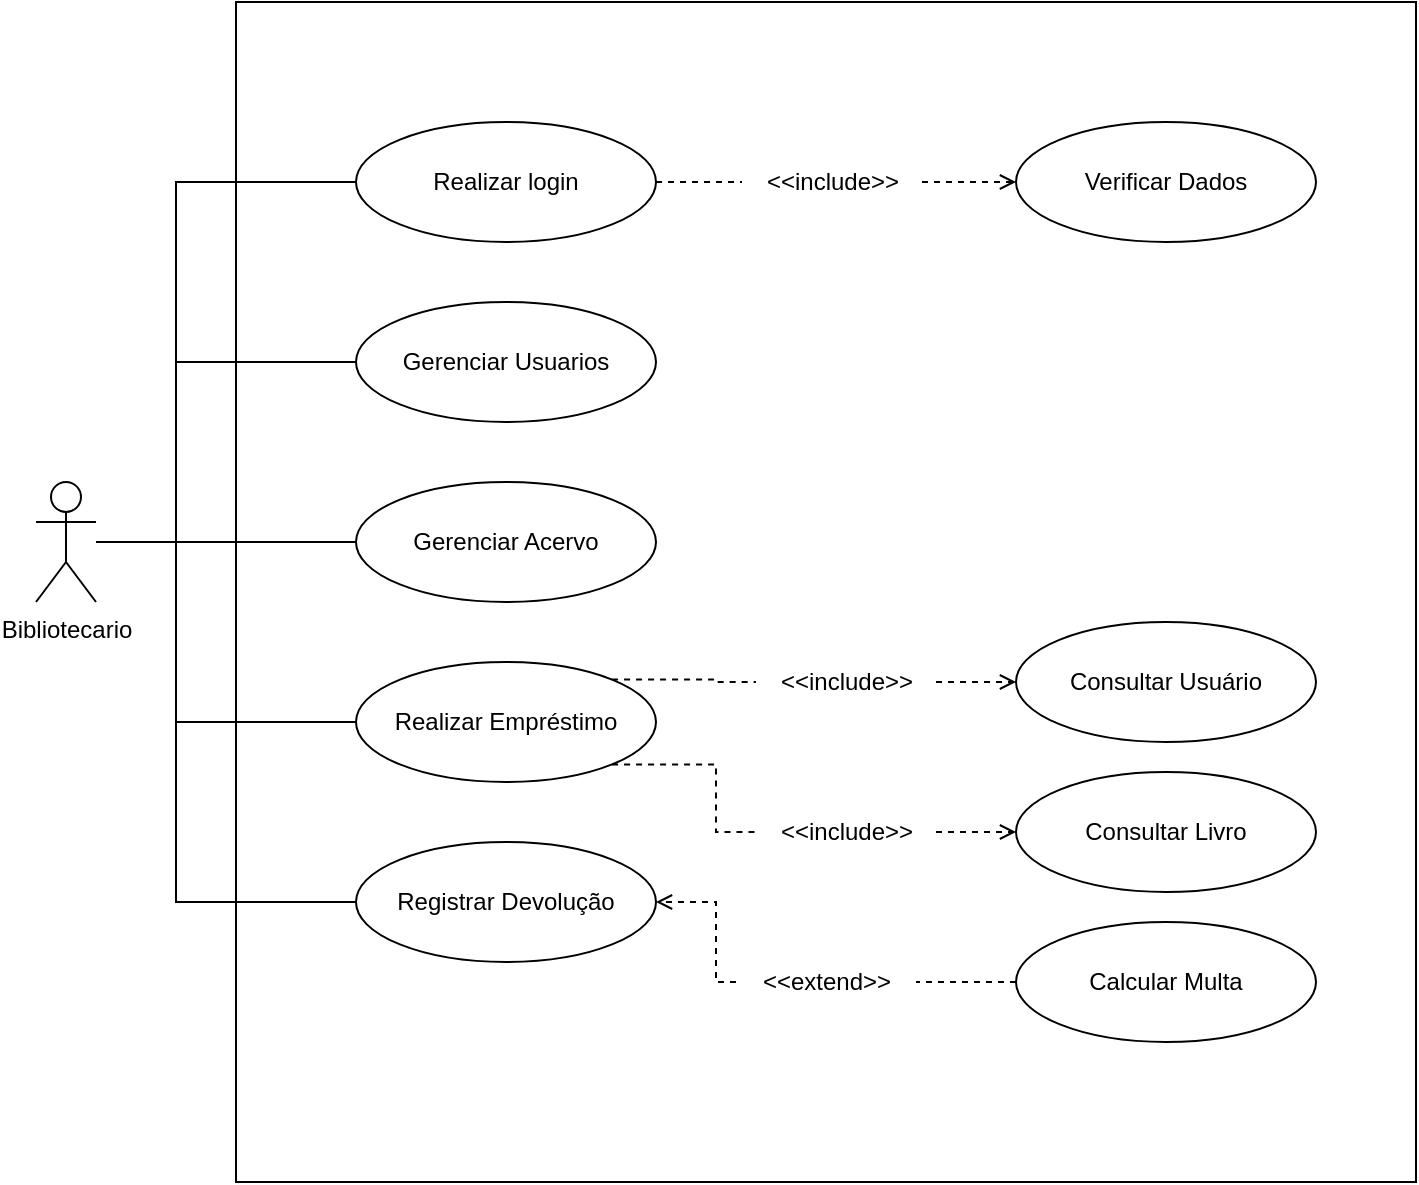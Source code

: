 <mxfile version="27.1.4">
  <diagram name="Página-1" id="U5hjou3MkpT9Q9qerlv7">
    <mxGraphModel dx="1382" dy="2730" grid="1" gridSize="10" guides="1" tooltips="1" connect="1" arrows="1" fold="1" page="1" pageScale="1" pageWidth="1200" pageHeight="1920" math="0" shadow="0">
      <root>
        <mxCell id="0" />
        <mxCell id="1" parent="0" />
        <mxCell id="r7UFBlB5QKCnq7cRaKZQ-20" value="" style="whiteSpace=wrap;html=1;aspect=fixed;" vertex="1" parent="1">
          <mxGeometry x="250" y="-20" width="590" height="590" as="geometry" />
        </mxCell>
        <mxCell id="r7UFBlB5QKCnq7cRaKZQ-21" style="edgeStyle=orthogonalEdgeStyle;rounded=0;orthogonalLoop=1;jettySize=auto;html=1;entryX=0;entryY=0.5;entryDx=0;entryDy=0;endArrow=none;startFill=0;" edge="1" parent="1" source="r7UFBlB5QKCnq7cRaKZQ-1" target="r7UFBlB5QKCnq7cRaKZQ-6">
          <mxGeometry relative="1" as="geometry">
            <Array as="points">
              <mxPoint x="220" y="250" />
              <mxPoint x="220" y="70" />
            </Array>
          </mxGeometry>
        </mxCell>
        <mxCell id="r7UFBlB5QKCnq7cRaKZQ-22" style="edgeStyle=orthogonalEdgeStyle;rounded=0;orthogonalLoop=1;jettySize=auto;html=1;entryX=0;entryY=0.5;entryDx=0;entryDy=0;endArrow=none;startFill=0;" edge="1" parent="1" source="r7UFBlB5QKCnq7cRaKZQ-1" target="r7UFBlB5QKCnq7cRaKZQ-2">
          <mxGeometry relative="1" as="geometry">
            <Array as="points">
              <mxPoint x="220" y="250" />
              <mxPoint x="220" y="160" />
            </Array>
          </mxGeometry>
        </mxCell>
        <mxCell id="r7UFBlB5QKCnq7cRaKZQ-23" style="edgeStyle=orthogonalEdgeStyle;rounded=0;orthogonalLoop=1;jettySize=auto;html=1;entryX=0;entryY=0.5;entryDx=0;entryDy=0;endArrow=none;startFill=0;" edge="1" parent="1" source="r7UFBlB5QKCnq7cRaKZQ-1" target="r7UFBlB5QKCnq7cRaKZQ-3">
          <mxGeometry relative="1" as="geometry" />
        </mxCell>
        <mxCell id="r7UFBlB5QKCnq7cRaKZQ-24" style="edgeStyle=orthogonalEdgeStyle;rounded=0;orthogonalLoop=1;jettySize=auto;html=1;endArrow=none;startFill=0;" edge="1" parent="1" source="r7UFBlB5QKCnq7cRaKZQ-1" target="r7UFBlB5QKCnq7cRaKZQ-4">
          <mxGeometry relative="1" as="geometry">
            <Array as="points">
              <mxPoint x="220" y="250" />
              <mxPoint x="220" y="340" />
            </Array>
          </mxGeometry>
        </mxCell>
        <mxCell id="r7UFBlB5QKCnq7cRaKZQ-25" style="edgeStyle=orthogonalEdgeStyle;rounded=0;orthogonalLoop=1;jettySize=auto;html=1;endArrow=none;startFill=0;" edge="1" parent="1" source="r7UFBlB5QKCnq7cRaKZQ-1" target="r7UFBlB5QKCnq7cRaKZQ-5">
          <mxGeometry relative="1" as="geometry">
            <Array as="points">
              <mxPoint x="220" y="250" />
              <mxPoint x="220" y="430" />
            </Array>
          </mxGeometry>
        </mxCell>
        <mxCell id="r7UFBlB5QKCnq7cRaKZQ-1" value="Bibliotecario" style="shape=umlActor;verticalLabelPosition=bottom;verticalAlign=top;html=1;outlineConnect=0;" vertex="1" parent="1">
          <mxGeometry x="150" y="220" width="30" height="60" as="geometry" />
        </mxCell>
        <mxCell id="r7UFBlB5QKCnq7cRaKZQ-2" value="Gerenciar Usuarios" style="ellipse;whiteSpace=wrap;html=1;" vertex="1" parent="1">
          <mxGeometry x="310" y="130" width="150" height="60" as="geometry" />
        </mxCell>
        <mxCell id="r7UFBlB5QKCnq7cRaKZQ-3" value="Gerenciar Acervo" style="ellipse;whiteSpace=wrap;html=1;" vertex="1" parent="1">
          <mxGeometry x="310" y="220" width="150" height="60" as="geometry" />
        </mxCell>
        <mxCell id="r7UFBlB5QKCnq7cRaKZQ-9" style="edgeStyle=orthogonalEdgeStyle;rounded=0;orthogonalLoop=1;jettySize=auto;html=1;exitX=1;exitY=0.5;exitDx=0;exitDy=0;entryX=0;entryY=0.5;entryDx=0;entryDy=0;dashed=1;endArrow=open;endFill=0;" edge="1" parent="1" source="r7UFBlB5QKCnq7cRaKZQ-12" target="r7UFBlB5QKCnq7cRaKZQ-8">
          <mxGeometry relative="1" as="geometry" />
        </mxCell>
        <mxCell id="r7UFBlB5QKCnq7cRaKZQ-10" style="edgeStyle=orthogonalEdgeStyle;rounded=0;orthogonalLoop=1;jettySize=auto;html=1;entryX=0;entryY=0.5;entryDx=0;entryDy=0;dashed=1;endArrow=open;endFill=0;" edge="1" parent="1" source="r7UFBlB5QKCnq7cRaKZQ-11" target="r7UFBlB5QKCnq7cRaKZQ-7">
          <mxGeometry relative="1" as="geometry">
            <Array as="points" />
          </mxGeometry>
        </mxCell>
        <mxCell id="r7UFBlB5QKCnq7cRaKZQ-4" value="Realizar Empréstimo" style="ellipse;whiteSpace=wrap;html=1;" vertex="1" parent="1">
          <mxGeometry x="310" y="310" width="150" height="60" as="geometry" />
        </mxCell>
        <mxCell id="r7UFBlB5QKCnq7cRaKZQ-5" value="Registrar Devolução" style="ellipse;whiteSpace=wrap;html=1;" vertex="1" parent="1">
          <mxGeometry x="310" y="400" width="150" height="60" as="geometry" />
        </mxCell>
        <mxCell id="r7UFBlB5QKCnq7cRaKZQ-27" style="edgeStyle=orthogonalEdgeStyle;rounded=0;orthogonalLoop=1;jettySize=auto;html=1;entryX=0;entryY=0.5;entryDx=0;entryDy=0;dashed=1;endArrow=open;endFill=0;" edge="1" parent="1" source="r7UFBlB5QKCnq7cRaKZQ-28" target="r7UFBlB5QKCnq7cRaKZQ-26">
          <mxGeometry relative="1" as="geometry" />
        </mxCell>
        <mxCell id="r7UFBlB5QKCnq7cRaKZQ-6" value="Realizar login" style="ellipse;whiteSpace=wrap;html=1;" vertex="1" parent="1">
          <mxGeometry x="310" y="40" width="150" height="60" as="geometry" />
        </mxCell>
        <mxCell id="r7UFBlB5QKCnq7cRaKZQ-7" value="Consultar Livro" style="ellipse;whiteSpace=wrap;html=1;" vertex="1" parent="1">
          <mxGeometry x="640" y="365" width="150" height="60" as="geometry" />
        </mxCell>
        <mxCell id="r7UFBlB5QKCnq7cRaKZQ-8" value="Consultar Usuário" style="ellipse;whiteSpace=wrap;html=1;" vertex="1" parent="1">
          <mxGeometry x="640" y="290" width="150" height="60" as="geometry" />
        </mxCell>
        <mxCell id="r7UFBlB5QKCnq7cRaKZQ-13" value="" style="edgeStyle=orthogonalEdgeStyle;rounded=0;orthogonalLoop=1;jettySize=auto;html=1;exitX=1;exitY=0;exitDx=0;exitDy=0;entryX=0;entryY=0.5;entryDx=0;entryDy=0;dashed=1;endArrow=none;endFill=0;startFill=0;" edge="1" parent="1" source="r7UFBlB5QKCnq7cRaKZQ-4" target="r7UFBlB5QKCnq7cRaKZQ-12">
          <mxGeometry relative="1" as="geometry">
            <mxPoint x="460" y="340" as="sourcePoint" />
            <mxPoint x="620" y="300" as="targetPoint" />
            <Array as="points">
              <mxPoint x="490" y="319" />
              <mxPoint x="490" y="320" />
            </Array>
          </mxGeometry>
        </mxCell>
        <mxCell id="r7UFBlB5QKCnq7cRaKZQ-12" value="&amp;lt;&amp;lt;include&amp;gt;&amp;gt;" style="text;html=1;align=center;verticalAlign=middle;resizable=0;points=[];autosize=1;strokeColor=none;fillColor=none;" vertex="1" parent="1">
          <mxGeometry x="510" y="305" width="90" height="30" as="geometry" />
        </mxCell>
        <mxCell id="r7UFBlB5QKCnq7cRaKZQ-14" value="" style="edgeStyle=orthogonalEdgeStyle;rounded=0;orthogonalLoop=1;jettySize=auto;html=1;entryX=0;entryY=0.5;entryDx=0;entryDy=0;dashed=1;exitX=1;exitY=1;exitDx=0;exitDy=0;endArrow=none;endFill=0;startFill=0;" edge="1" parent="1" source="r7UFBlB5QKCnq7cRaKZQ-4" target="r7UFBlB5QKCnq7cRaKZQ-11">
          <mxGeometry relative="1" as="geometry">
            <mxPoint x="438" y="361" as="sourcePoint" />
            <mxPoint x="620" y="390" as="targetPoint" />
            <Array as="points">
              <mxPoint x="490" y="361" />
              <mxPoint x="490" y="395" />
            </Array>
          </mxGeometry>
        </mxCell>
        <mxCell id="r7UFBlB5QKCnq7cRaKZQ-11" value="&amp;lt;&amp;lt;include&amp;gt;&amp;gt;" style="text;html=1;align=center;verticalAlign=middle;resizable=0;points=[];autosize=1;strokeColor=none;fillColor=none;" vertex="1" parent="1">
          <mxGeometry x="510" y="380" width="90" height="30" as="geometry" />
        </mxCell>
        <mxCell id="r7UFBlB5QKCnq7cRaKZQ-17" style="edgeStyle=orthogonalEdgeStyle;rounded=0;orthogonalLoop=1;jettySize=auto;html=1;entryX=1;entryY=0.5;entryDx=0;entryDy=0;dashed=1;endArrow=open;endFill=0;" edge="1" parent="1" source="r7UFBlB5QKCnq7cRaKZQ-18" target="r7UFBlB5QKCnq7cRaKZQ-5">
          <mxGeometry relative="1" as="geometry">
            <Array as="points">
              <mxPoint x="490" y="430" />
            </Array>
          </mxGeometry>
        </mxCell>
        <mxCell id="r7UFBlB5QKCnq7cRaKZQ-16" value="Calcular Multa" style="ellipse;whiteSpace=wrap;html=1;" vertex="1" parent="1">
          <mxGeometry x="640" y="440" width="150" height="60" as="geometry" />
        </mxCell>
        <mxCell id="r7UFBlB5QKCnq7cRaKZQ-19" value="" style="edgeStyle=orthogonalEdgeStyle;rounded=0;orthogonalLoop=1;jettySize=auto;html=1;dashed=1;endArrow=none;endFill=0;startFill=0;" edge="1" parent="1" source="r7UFBlB5QKCnq7cRaKZQ-16" target="r7UFBlB5QKCnq7cRaKZQ-18">
          <mxGeometry relative="1" as="geometry">
            <mxPoint x="560" y="480" as="sourcePoint" />
            <mxPoint x="438" y="451" as="targetPoint" />
            <Array as="points" />
          </mxGeometry>
        </mxCell>
        <mxCell id="r7UFBlB5QKCnq7cRaKZQ-18" value="&amp;lt;&amp;lt;extend&amp;gt;&amp;gt;" style="text;html=1;align=center;verticalAlign=middle;resizable=0;points=[];autosize=1;strokeColor=none;fillColor=none;" vertex="1" parent="1">
          <mxGeometry x="500" y="455" width="90" height="30" as="geometry" />
        </mxCell>
        <mxCell id="r7UFBlB5QKCnq7cRaKZQ-26" value="Verificar Dados" style="ellipse;whiteSpace=wrap;html=1;" vertex="1" parent="1">
          <mxGeometry x="640" y="40" width="150" height="60" as="geometry" />
        </mxCell>
        <mxCell id="r7UFBlB5QKCnq7cRaKZQ-29" value="" style="edgeStyle=orthogonalEdgeStyle;rounded=0;orthogonalLoop=1;jettySize=auto;html=1;entryX=0;entryY=0.5;entryDx=0;entryDy=0;dashed=1;endArrow=none;endFill=0;startFill=0;" edge="1" parent="1" source="r7UFBlB5QKCnq7cRaKZQ-6" target="r7UFBlB5QKCnq7cRaKZQ-28">
          <mxGeometry relative="1" as="geometry">
            <mxPoint x="460" y="70" as="sourcePoint" />
            <mxPoint x="580" y="70" as="targetPoint" />
          </mxGeometry>
        </mxCell>
        <mxCell id="r7UFBlB5QKCnq7cRaKZQ-28" value="&amp;lt;&amp;lt;include&amp;gt;&amp;gt;" style="text;html=1;align=center;verticalAlign=middle;resizable=0;points=[];autosize=1;strokeColor=none;fillColor=none;" vertex="1" parent="1">
          <mxGeometry x="503" y="55" width="90" height="30" as="geometry" />
        </mxCell>
      </root>
    </mxGraphModel>
  </diagram>
</mxfile>
